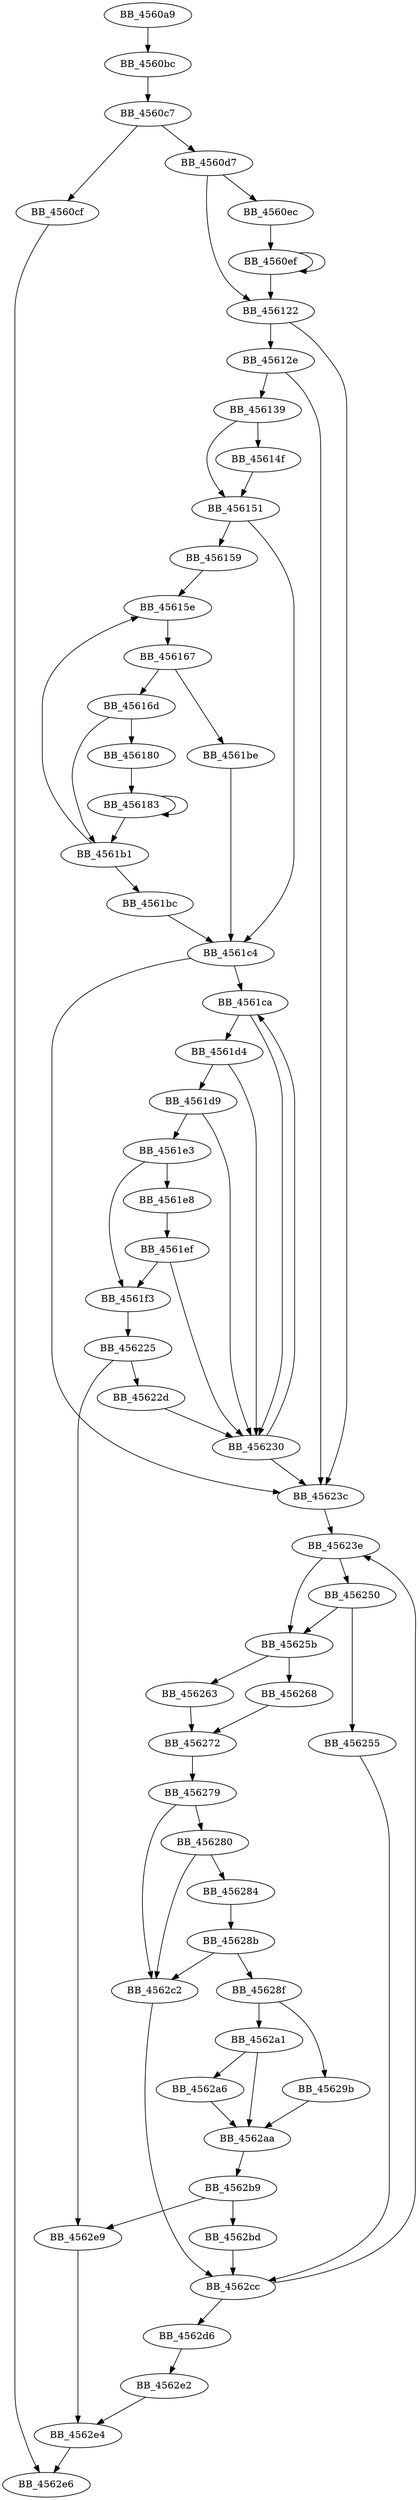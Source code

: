 DiGraph sub_4560A9{
BB_4560a9->BB_4560bc
BB_4560bc->BB_4560c7
BB_4560c7->BB_4560cf
BB_4560c7->BB_4560d7
BB_4560cf->BB_4562e6
BB_4560d7->BB_4560ec
BB_4560d7->BB_456122
BB_4560ec->BB_4560ef
BB_4560ef->BB_4560ef
BB_4560ef->BB_456122
BB_456122->BB_45612e
BB_456122->BB_45623c
BB_45612e->BB_456139
BB_45612e->BB_45623c
BB_456139->BB_45614f
BB_456139->BB_456151
BB_45614f->BB_456151
BB_456151->BB_456159
BB_456151->BB_4561c4
BB_456159->BB_45615e
BB_45615e->BB_456167
BB_456167->BB_45616d
BB_456167->BB_4561be
BB_45616d->BB_456180
BB_45616d->BB_4561b1
BB_456180->BB_456183
BB_456183->BB_456183
BB_456183->BB_4561b1
BB_4561b1->BB_45615e
BB_4561b1->BB_4561bc
BB_4561bc->BB_4561c4
BB_4561be->BB_4561c4
BB_4561c4->BB_4561ca
BB_4561c4->BB_45623c
BB_4561ca->BB_4561d4
BB_4561ca->BB_456230
BB_4561d4->BB_4561d9
BB_4561d4->BB_456230
BB_4561d9->BB_4561e3
BB_4561d9->BB_456230
BB_4561e3->BB_4561e8
BB_4561e3->BB_4561f3
BB_4561e8->BB_4561ef
BB_4561ef->BB_4561f3
BB_4561ef->BB_456230
BB_4561f3->BB_456225
BB_456225->BB_45622d
BB_456225->BB_4562e9
BB_45622d->BB_456230
BB_456230->BB_4561ca
BB_456230->BB_45623c
BB_45623c->BB_45623e
BB_45623e->BB_456250
BB_45623e->BB_45625b
BB_456250->BB_456255
BB_456250->BB_45625b
BB_456255->BB_4562cc
BB_45625b->BB_456263
BB_45625b->BB_456268
BB_456263->BB_456272
BB_456268->BB_456272
BB_456272->BB_456279
BB_456279->BB_456280
BB_456279->BB_4562c2
BB_456280->BB_456284
BB_456280->BB_4562c2
BB_456284->BB_45628b
BB_45628b->BB_45628f
BB_45628b->BB_4562c2
BB_45628f->BB_45629b
BB_45628f->BB_4562a1
BB_45629b->BB_4562aa
BB_4562a1->BB_4562a6
BB_4562a1->BB_4562aa
BB_4562a6->BB_4562aa
BB_4562aa->BB_4562b9
BB_4562b9->BB_4562bd
BB_4562b9->BB_4562e9
BB_4562bd->BB_4562cc
BB_4562c2->BB_4562cc
BB_4562cc->BB_45623e
BB_4562cc->BB_4562d6
BB_4562d6->BB_4562e2
BB_4562e2->BB_4562e4
BB_4562e4->BB_4562e6
BB_4562e9->BB_4562e4
}
